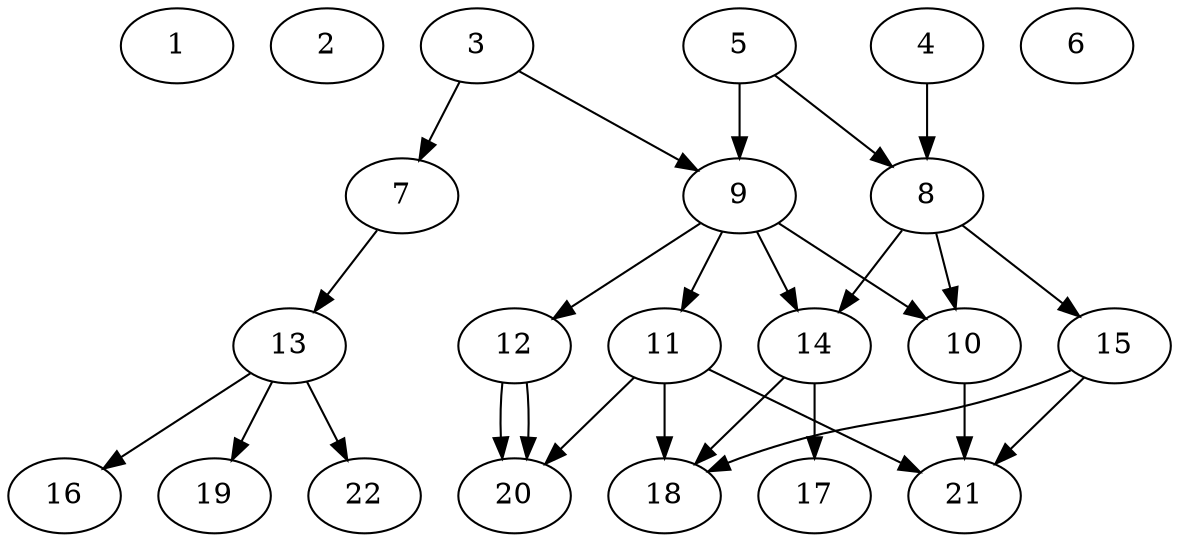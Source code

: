 // DAG (tier=2-normal, mode=compute, n=22, ccr=0.394, fat=0.609, density=0.418, regular=0.420, jump=0.186, mindata=524288, maxdata=8388608)
// DAG automatically generated by daggen at Sun Aug 24 16:33:33 2025
// /home/ermia/Project/Environments/daggen/bin/daggen --dot --ccr 0.394 --fat 0.609 --regular 0.420 --density 0.418 --jump 0.186 --mindata 524288 --maxdata 8388608 -n 22 
digraph G {
  1 [size="24207794634752000000", alpha="0.18", expect_size="12103897317376000000"]
  2 [size="1037351464091997", alpha="0.07", expect_size="518675732045998"]
  3 [size="403449743340684181504", alpha="0.15", expect_size="201724871670342090752"]
  3 -> 7 [size ="436800321486848"]
  3 -> 9 [size ="436800321486848"]
  4 [size="348000941610176086016", alpha="0.00", expect_size="174000470805088043008"]
  4 -> 8 [size ="395801041829888"]
  5 [size="543594224814129152", alpha="0.12", expect_size="271797112407064576"]
  5 -> 8 [size ="5328519299072"]
  5 -> 9 [size ="5328519299072"]
  6 [size="9318254497375644", alpha="0.03", expect_size="4659127248687822"]
  7 [size="421628184618607", alpha="0.13", expect_size="210814092309303"]
  7 -> 13 [size ="14927997698048"]
  8 [size="495857150466643456", alpha="0.17", expect_size="247928575233321728"]
  8 -> 10 [size ="185619896598528"]
  8 -> 14 [size ="185619896598528"]
  8 -> 15 [size ="185619896598528"]
  9 [size="334985546067110592", alpha="0.15", expect_size="167492773033555296"]
  9 -> 10 [size ="150664801943552"]
  9 -> 11 [size ="150664801943552"]
  9 -> 12 [size ="150664801943552"]
  9 -> 14 [size ="150664801943552"]
  10 [size="19681961108747592", alpha="0.16", expect_size="9840980554373796"]
  10 -> 21 [size ="509316549312512"]
  11 [size="48681898782308608", alpha="0.02", expect_size="24340949391154304"]
  11 -> 18 [size ="60475362508800"]
  11 -> 20 [size ="60475362508800"]
  11 -> 21 [size ="60475362508800"]
  12 [size="98367490501155749888", alpha="0.11", expect_size="49183745250577874944"]
  12 -> 20 [size ="170473828646912"]
  12 -> 20 [size ="170473828646912"]
  13 [size="7564255828232896512", alpha="0.14", expect_size="3782127914116448256"]
  13 -> 16 [size ="30827203264512"]
  13 -> 19 [size ="30827203264512"]
  13 -> 22 [size ="30827203264512"]
  14 [size="155018927781932171264", alpha="0.14", expect_size="77509463890966085632"]
  14 -> 17 [size ="230858820681728"]
  14 -> 18 [size ="230858820681728"]
  15 [size="3846704414031362", alpha="0.02", expect_size="1923352207015681"]
  15 -> 18 [size ="194806638706688"]
  15 -> 21 [size ="194806638706688"]
  16 [size="48668434602646848", alpha="0.13", expect_size="24334217301323424"]
  17 [size="458420680093395200", alpha="0.11", expect_size="229210340046697600"]
  18 [size="14275622401281622016", alpha="0.10", expect_size="7137811200640811008"]
  19 [size="16928703739572318", alpha="0.04", expect_size="8464351869786159"]
  20 [size="297766375742494848", alpha="0.13", expect_size="148883187871247424"]
  21 [size="62621473742413365248", alpha="0.01", expect_size="31310736871206682624"]
  22 [size="281233573557365", alpha="0.14", expect_size="140616786778682"]
}